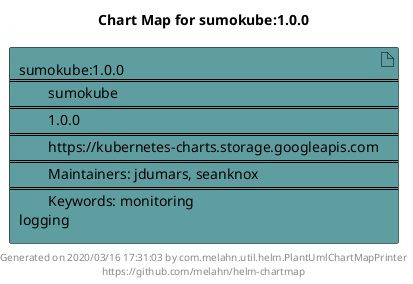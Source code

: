 @startuml
skinparam linetype ortho
skinparam backgroundColor white
skinparam usecaseBorderColor black
skinparam usecaseArrowColor LightSlateGray
skinparam artifactBorderColor black
skinparam artifactArrowColor LightSlateGray

title Chart Map for sumokube:1.0.0

'There is one referenced Helm Chart
artifact "sumokube:1.0.0\n====\n\tsumokube\n====\n\t1.0.0\n====\n\thttps://kubernetes-charts.storage.googleapis.com\n====\n\tMaintainers: jdumars, seanknox\n====\n\tKeywords: monitoring\nlogging" as sumokube_1_0_0 #CadetBlue

'There are 0 referenced Docker Images

'Chart Dependencies

center footer Generated on 2020/03/16 17:31:03 by com.melahn.util.helm.PlantUmlChartMapPrinter\nhttps://github.com/melahn/helm-chartmap
@enduml
